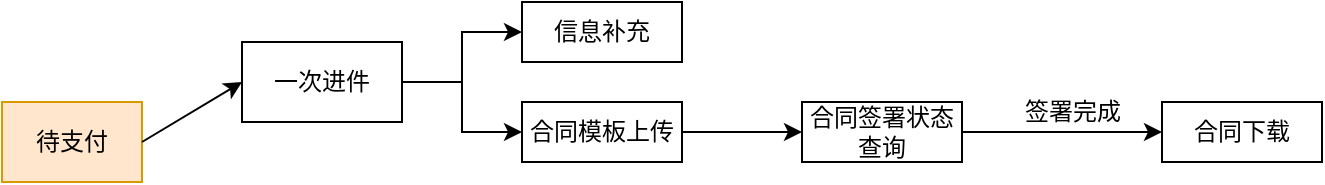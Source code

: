 <mxfile version="20.4.0" type="github">
  <diagram id="2ebUjBUpow4gDjzQdCSO" name="第 1 页">
    <mxGraphModel dx="1002" dy="459" grid="1" gridSize="10" guides="1" tooltips="1" connect="1" arrows="1" fold="1" page="1" pageScale="1" pageWidth="827" pageHeight="1169" math="0" shadow="0">
      <root>
        <mxCell id="0" />
        <mxCell id="1" parent="0" />
        <mxCell id="QhRJAr5Qr2hf3Huji9IQ-1" value="待支付" style="whiteSpace=wrap;html=1;fillColor=#ffe6cc;strokeColor=#d79b00;" vertex="1" parent="1">
          <mxGeometry x="80" y="190" width="70" height="40" as="geometry" />
        </mxCell>
        <mxCell id="QhRJAr5Qr2hf3Huji9IQ-9" style="edgeStyle=orthogonalEdgeStyle;rounded=0;orthogonalLoop=1;jettySize=auto;html=1;entryX=0;entryY=0.5;entryDx=0;entryDy=0;" edge="1" parent="1" source="QhRJAr5Qr2hf3Huji9IQ-4" target="QhRJAr5Qr2hf3Huji9IQ-8">
          <mxGeometry relative="1" as="geometry" />
        </mxCell>
        <mxCell id="QhRJAr5Qr2hf3Huji9IQ-11" style="edgeStyle=orthogonalEdgeStyle;rounded=0;orthogonalLoop=1;jettySize=auto;html=1;entryX=0;entryY=0.5;entryDx=0;entryDy=0;" edge="1" parent="1" source="QhRJAr5Qr2hf3Huji9IQ-4" target="QhRJAr5Qr2hf3Huji9IQ-10">
          <mxGeometry relative="1" as="geometry" />
        </mxCell>
        <mxCell id="QhRJAr5Qr2hf3Huji9IQ-4" value="一次进件" style="whiteSpace=wrap;html=1;" vertex="1" parent="1">
          <mxGeometry x="200" y="160" width="80" height="40" as="geometry" />
        </mxCell>
        <mxCell id="QhRJAr5Qr2hf3Huji9IQ-5" value="" style="endArrow=classic;html=1;rounded=0;entryX=0;entryY=0.5;entryDx=0;entryDy=0;" edge="1" parent="1" target="QhRJAr5Qr2hf3Huji9IQ-4">
          <mxGeometry width="50" height="50" relative="1" as="geometry">
            <mxPoint x="150" y="210" as="sourcePoint" />
            <mxPoint x="200" y="160" as="targetPoint" />
          </mxGeometry>
        </mxCell>
        <mxCell id="QhRJAr5Qr2hf3Huji9IQ-8" value="信息补充" style="whiteSpace=wrap;html=1;" vertex="1" parent="1">
          <mxGeometry x="340" y="140" width="80" height="30" as="geometry" />
        </mxCell>
        <mxCell id="QhRJAr5Qr2hf3Huji9IQ-14" style="edgeStyle=orthogonalEdgeStyle;rounded=0;orthogonalLoop=1;jettySize=auto;html=1;entryX=0;entryY=0.5;entryDx=0;entryDy=0;" edge="1" parent="1" source="QhRJAr5Qr2hf3Huji9IQ-10" target="QhRJAr5Qr2hf3Huji9IQ-13">
          <mxGeometry relative="1" as="geometry" />
        </mxCell>
        <mxCell id="QhRJAr5Qr2hf3Huji9IQ-10" value="合同模板上传" style="whiteSpace=wrap;html=1;" vertex="1" parent="1">
          <mxGeometry x="340" y="190" width="80" height="30" as="geometry" />
        </mxCell>
        <mxCell id="QhRJAr5Qr2hf3Huji9IQ-16" style="edgeStyle=orthogonalEdgeStyle;rounded=0;orthogonalLoop=1;jettySize=auto;html=1;entryX=0;entryY=0.5;entryDx=0;entryDy=0;" edge="1" parent="1" source="QhRJAr5Qr2hf3Huji9IQ-13" target="QhRJAr5Qr2hf3Huji9IQ-15">
          <mxGeometry relative="1" as="geometry" />
        </mxCell>
        <mxCell id="QhRJAr5Qr2hf3Huji9IQ-13" value="合同签署状态查询" style="whiteSpace=wrap;html=1;" vertex="1" parent="1">
          <mxGeometry x="480" y="190" width="80" height="30" as="geometry" />
        </mxCell>
        <mxCell id="QhRJAr5Qr2hf3Huji9IQ-15" value="合同下载" style="whiteSpace=wrap;html=1;" vertex="1" parent="1">
          <mxGeometry x="660" y="190" width="80" height="30" as="geometry" />
        </mxCell>
        <mxCell id="QhRJAr5Qr2hf3Huji9IQ-17" value="签署完成" style="text;html=1;align=center;verticalAlign=middle;resizable=0;points=[];autosize=1;strokeColor=none;fillColor=none;" vertex="1" parent="1">
          <mxGeometry x="580" y="180" width="70" height="30" as="geometry" />
        </mxCell>
      </root>
    </mxGraphModel>
  </diagram>
</mxfile>

